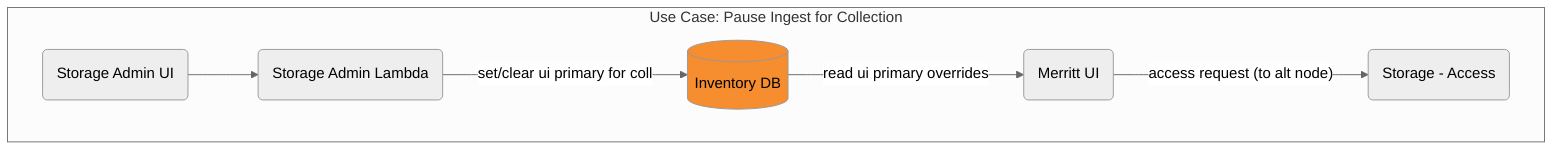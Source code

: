 %%{init: {'theme': 'neutral', 'securityLevel': 'loose', 'themeVariables': {'fontFamily': 'arial'}}}%%
graph TD
  SAUI("Storage Admin UI")
  SA("Storage Admin Lambda")
  RDS[(Inventory DB)]
  UI(Merritt UI)
  ST(Storage - Access)

  subgraph "Use Case: Pause Ingest for Collection"
    SAUI-->SA
    SA-->|"set/clear ui primary for coll"|RDS
    RDS-->|"read ui primary overrides"|UI
    UI-->|"access request (to alt node)"|ST
  end

  style RDS fill:#F68D2F